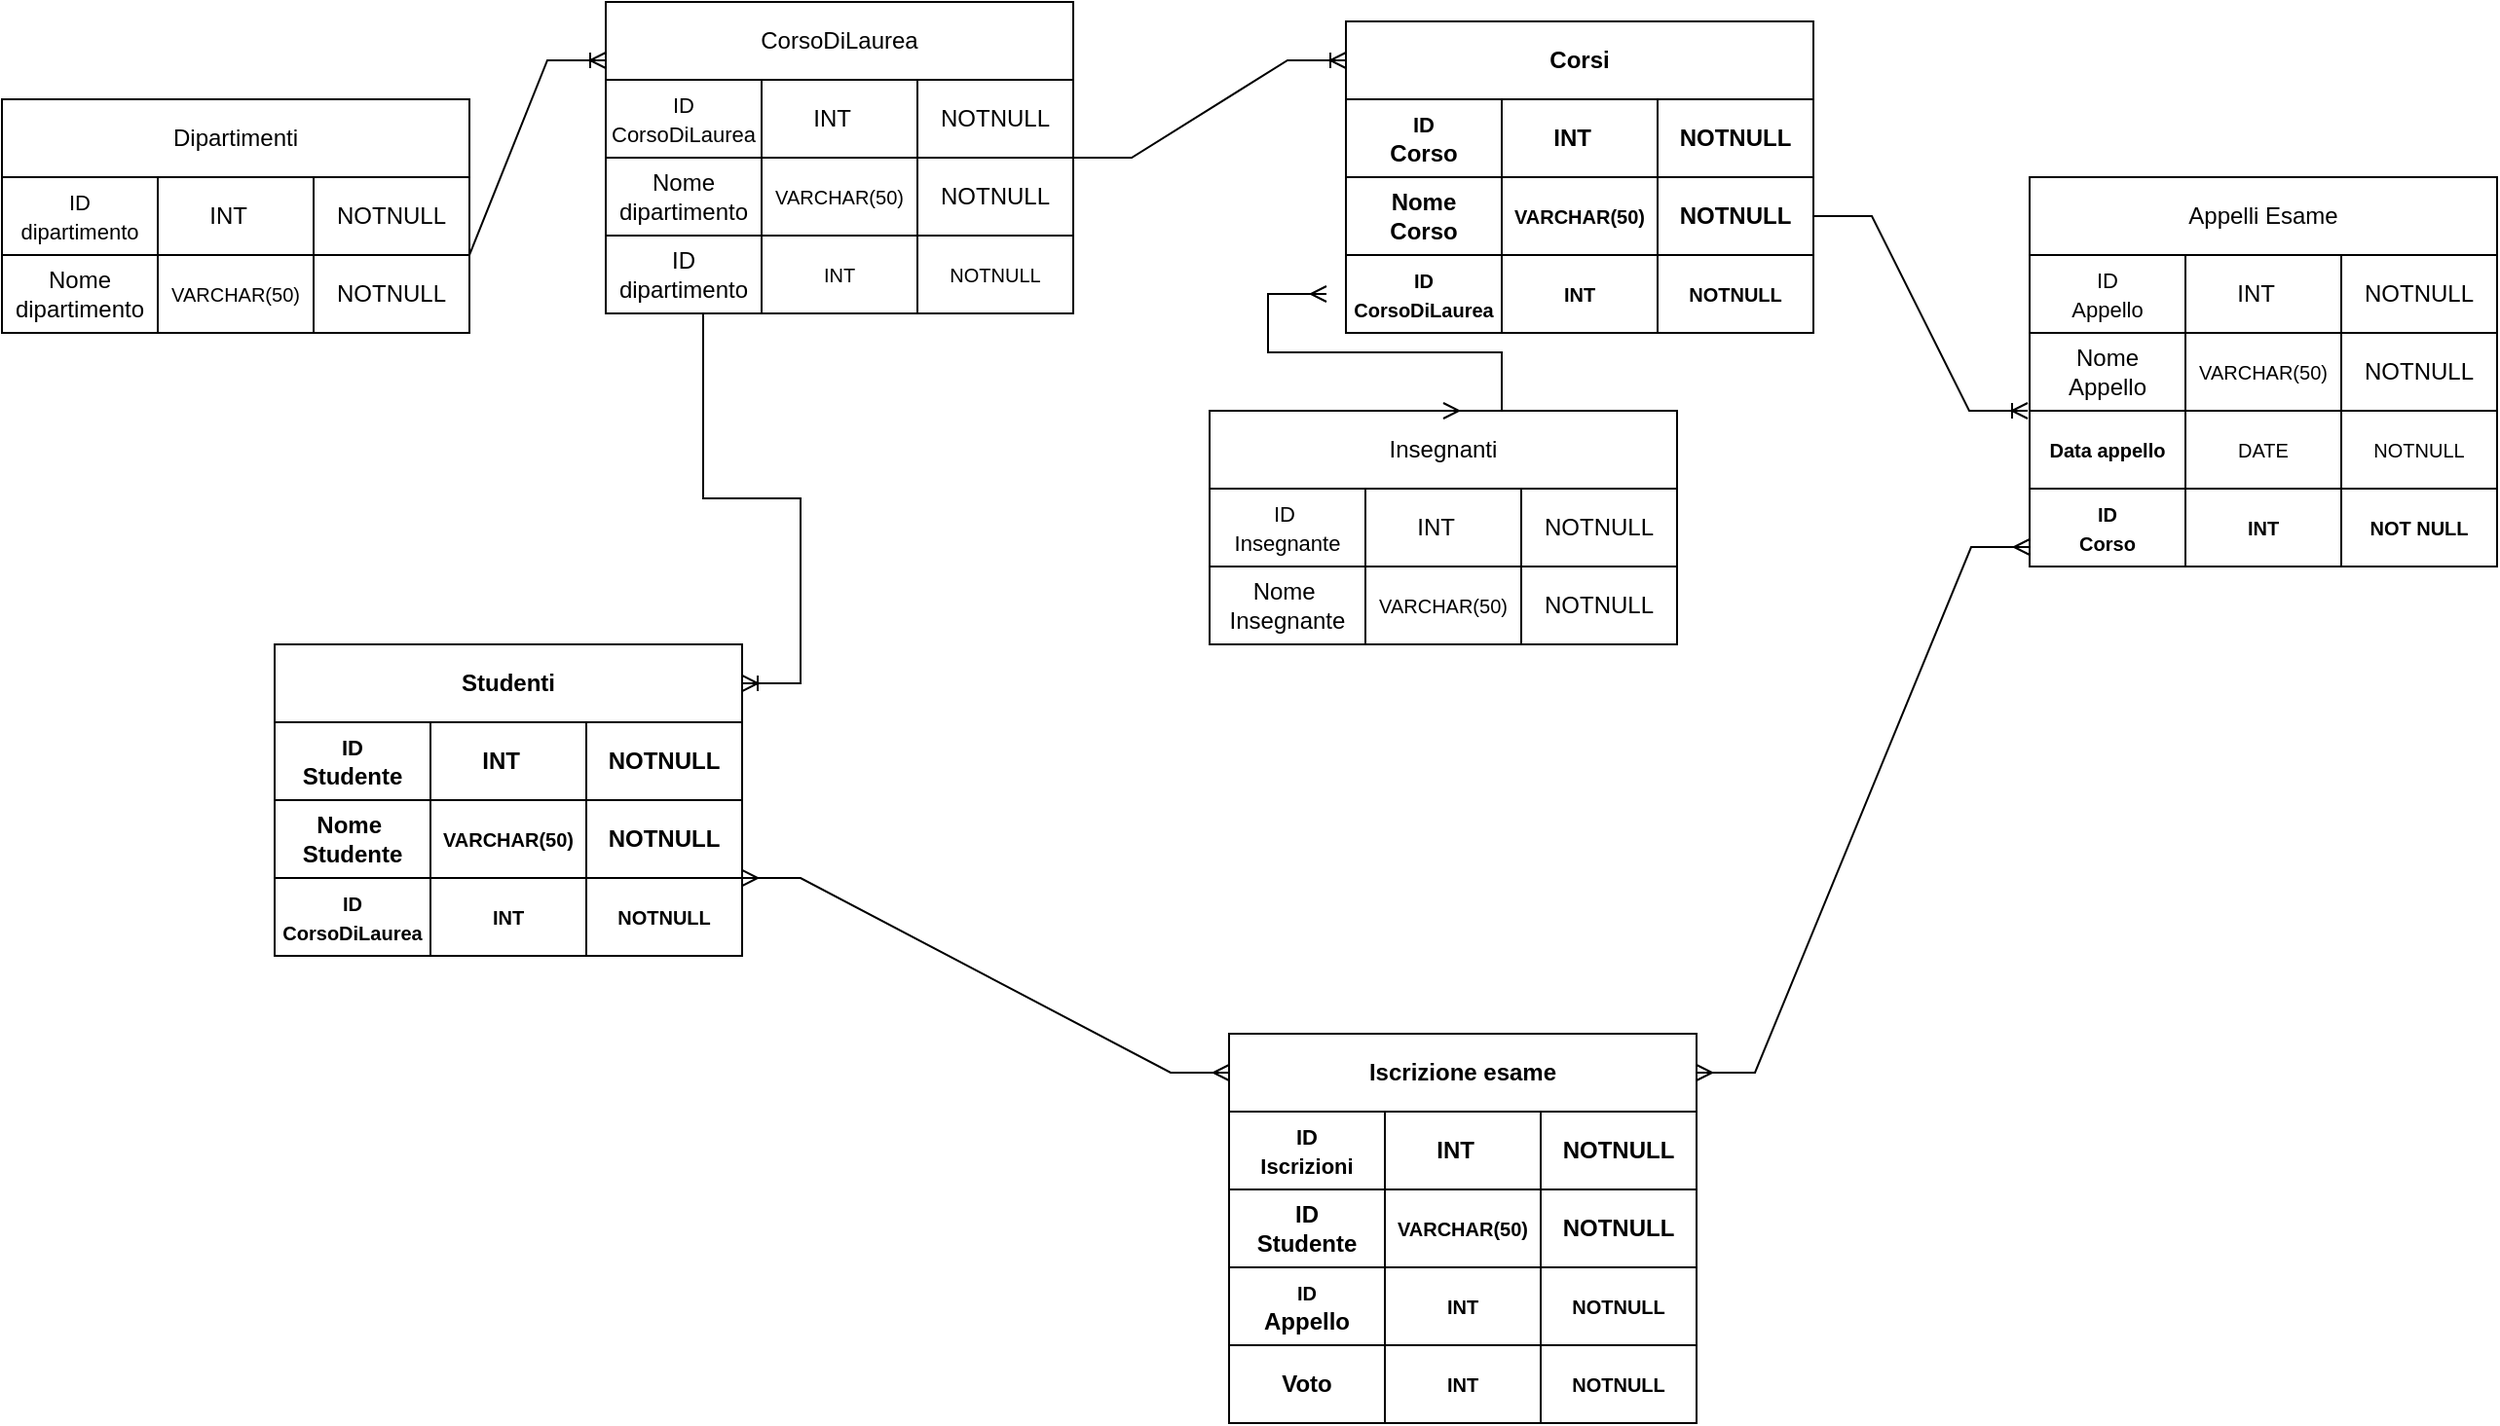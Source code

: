 <mxfile version="21.5.0" type="device">
  <diagram name="Pagina-1" id="AAgcS5ussA7cBJK101wZ">
    <mxGraphModel dx="1569" dy="628" grid="1" gridSize="10" guides="1" tooltips="1" connect="1" arrows="1" fold="1" page="1" pageScale="1" pageWidth="827" pageHeight="1169" math="0" shadow="0">
      <root>
        <mxCell id="0" />
        <mxCell id="1" parent="0" />
        <mxCell id="3Ns6FBt8x6KVGgzo2zOi-1" value="Dipartimenti&lt;br&gt;" style="rounded=0;whiteSpace=wrap;html=1;" vertex="1" parent="1">
          <mxGeometry x="80" y="120" width="240" height="40" as="geometry" />
        </mxCell>
        <mxCell id="3Ns6FBt8x6KVGgzo2zOi-2" value="&lt;font style=&quot;font-size: 11px;&quot;&gt;ID&lt;br&gt;dipartimento&lt;/font&gt;" style="rounded=0;whiteSpace=wrap;html=1;" vertex="1" parent="1">
          <mxGeometry x="80" y="160" width="80" height="40" as="geometry" />
        </mxCell>
        <mxCell id="3Ns6FBt8x6KVGgzo2zOi-3" value="INT&lt;span style=&quot;white-space: pre;&quot;&gt;&#x9;&lt;/span&gt;" style="rounded=0;whiteSpace=wrap;html=1;" vertex="1" parent="1">
          <mxGeometry x="160" y="160" width="80" height="40" as="geometry" />
        </mxCell>
        <mxCell id="3Ns6FBt8x6KVGgzo2zOi-4" value="NOTNULL" style="rounded=0;whiteSpace=wrap;html=1;" vertex="1" parent="1">
          <mxGeometry x="240" y="160" width="80" height="40" as="geometry" />
        </mxCell>
        <mxCell id="3Ns6FBt8x6KVGgzo2zOi-5" value="Nome dipartimento" style="rounded=0;whiteSpace=wrap;html=1;" vertex="1" parent="1">
          <mxGeometry x="80" y="200" width="80" height="40" as="geometry" />
        </mxCell>
        <mxCell id="3Ns6FBt8x6KVGgzo2zOi-6" value="&lt;font style=&quot;font-size: 10px;&quot;&gt;VARCHAR(50)&lt;/font&gt;" style="rounded=0;whiteSpace=wrap;html=1;" vertex="1" parent="1">
          <mxGeometry x="160" y="200" width="80" height="40" as="geometry" />
        </mxCell>
        <mxCell id="3Ns6FBt8x6KVGgzo2zOi-7" value="NOTNULL" style="rounded=0;whiteSpace=wrap;html=1;" vertex="1" parent="1">
          <mxGeometry x="240" y="200" width="80" height="40" as="geometry" />
        </mxCell>
        <mxCell id="3Ns6FBt8x6KVGgzo2zOi-13" value="CorsoDiLaurea" style="rounded=0;whiteSpace=wrap;html=1;" vertex="1" parent="1">
          <mxGeometry x="390" y="70" width="240" height="40" as="geometry" />
        </mxCell>
        <mxCell id="3Ns6FBt8x6KVGgzo2zOi-14" value="&lt;span style=&quot;font-size: 11px;&quot;&gt;ID&lt;br&gt;CorsoDiLaurea&lt;/span&gt;" style="rounded=0;whiteSpace=wrap;html=1;" vertex="1" parent="1">
          <mxGeometry x="390" y="110" width="80" height="40" as="geometry" />
        </mxCell>
        <mxCell id="3Ns6FBt8x6KVGgzo2zOi-15" value="INT&lt;span style=&quot;white-space: pre;&quot;&gt;&#x9;&lt;/span&gt;" style="rounded=0;whiteSpace=wrap;html=1;" vertex="1" parent="1">
          <mxGeometry x="470" y="110" width="80" height="40" as="geometry" />
        </mxCell>
        <mxCell id="3Ns6FBt8x6KVGgzo2zOi-16" value="NOTNULL" style="rounded=0;whiteSpace=wrap;html=1;" vertex="1" parent="1">
          <mxGeometry x="550" y="110" width="80" height="40" as="geometry" />
        </mxCell>
        <mxCell id="3Ns6FBt8x6KVGgzo2zOi-17" value="Nome dipartimento" style="rounded=0;whiteSpace=wrap;html=1;" vertex="1" parent="1">
          <mxGeometry x="390" y="150" width="80" height="40" as="geometry" />
        </mxCell>
        <mxCell id="3Ns6FBt8x6KVGgzo2zOi-18" value="&lt;font style=&quot;font-size: 10px;&quot;&gt;VARCHAR(50)&lt;/font&gt;" style="rounded=0;whiteSpace=wrap;html=1;" vertex="1" parent="1">
          <mxGeometry x="470" y="150" width="80" height="40" as="geometry" />
        </mxCell>
        <mxCell id="3Ns6FBt8x6KVGgzo2zOi-19" value="NOTNULL" style="rounded=0;whiteSpace=wrap;html=1;" vertex="1" parent="1">
          <mxGeometry x="550" y="150" width="80" height="40" as="geometry" />
        </mxCell>
        <mxCell id="3Ns6FBt8x6KVGgzo2zOi-28" value="ID&lt;br&gt;dipartimento" style="rounded=0;whiteSpace=wrap;html=1;" vertex="1" parent="1">
          <mxGeometry x="390" y="190" width="80" height="40" as="geometry" />
        </mxCell>
        <mxCell id="3Ns6FBt8x6KVGgzo2zOi-29" value="&lt;font style=&quot;font-size: 10px;&quot;&gt;INT&lt;/font&gt;" style="rounded=0;whiteSpace=wrap;html=1;" vertex="1" parent="1">
          <mxGeometry x="470" y="190" width="80" height="40" as="geometry" />
        </mxCell>
        <mxCell id="3Ns6FBt8x6KVGgzo2zOi-31" value="&lt;font style=&quot;font-size: 10px;&quot;&gt;NOTNULL&lt;/font&gt;" style="rounded=0;whiteSpace=wrap;html=1;" vertex="1" parent="1">
          <mxGeometry x="550" y="190" width="80" height="40" as="geometry" />
        </mxCell>
        <mxCell id="3Ns6FBt8x6KVGgzo2zOi-32" value="Corsi" style="rounded=0;whiteSpace=wrap;html=1;fontStyle=1" vertex="1" parent="1">
          <mxGeometry x="770" y="80" width="240" height="40" as="geometry" />
        </mxCell>
        <mxCell id="3Ns6FBt8x6KVGgzo2zOi-33" value="&lt;span style=&quot;font-size: 11px;&quot;&gt;ID&lt;br&gt;&lt;/span&gt;Corso" style="rounded=0;whiteSpace=wrap;html=1;fontStyle=1" vertex="1" parent="1">
          <mxGeometry x="770" y="120" width="80" height="40" as="geometry" />
        </mxCell>
        <mxCell id="3Ns6FBt8x6KVGgzo2zOi-34" value="INT&lt;span style=&quot;white-space: pre;&quot;&gt;&#x9;&lt;/span&gt;" style="rounded=0;whiteSpace=wrap;html=1;fontStyle=1" vertex="1" parent="1">
          <mxGeometry x="850" y="120" width="80" height="40" as="geometry" />
        </mxCell>
        <mxCell id="3Ns6FBt8x6KVGgzo2zOi-35" value="NOTNULL" style="rounded=0;whiteSpace=wrap;html=1;fontStyle=1" vertex="1" parent="1">
          <mxGeometry x="930" y="120" width="80" height="40" as="geometry" />
        </mxCell>
        <mxCell id="3Ns6FBt8x6KVGgzo2zOi-36" value="Nome&lt;br&gt;Corso" style="rounded=0;whiteSpace=wrap;html=1;fontStyle=1" vertex="1" parent="1">
          <mxGeometry x="770" y="160" width="80" height="40" as="geometry" />
        </mxCell>
        <mxCell id="3Ns6FBt8x6KVGgzo2zOi-37" value="&lt;font style=&quot;font-size: 10px;&quot;&gt;VARCHAR(50)&lt;/font&gt;" style="rounded=0;whiteSpace=wrap;html=1;fontStyle=1" vertex="1" parent="1">
          <mxGeometry x="850" y="160" width="80" height="40" as="geometry" />
        </mxCell>
        <mxCell id="3Ns6FBt8x6KVGgzo2zOi-38" value="NOTNULL" style="rounded=0;whiteSpace=wrap;html=1;fontStyle=1" vertex="1" parent="1">
          <mxGeometry x="930" y="160" width="80" height="40" as="geometry" />
        </mxCell>
        <mxCell id="3Ns6FBt8x6KVGgzo2zOi-39" value="&lt;font style=&quot;font-size: 10px;&quot;&gt;ID&lt;br&gt;CorsoDiLaurea&lt;/font&gt;" style="rounded=0;whiteSpace=wrap;html=1;fontStyle=1" vertex="1" parent="1">
          <mxGeometry x="770" y="200" width="80" height="40" as="geometry" />
        </mxCell>
        <mxCell id="3Ns6FBt8x6KVGgzo2zOi-40" value="&lt;font style=&quot;font-size: 10px;&quot;&gt;INT&lt;/font&gt;" style="rounded=0;whiteSpace=wrap;html=1;fontStyle=1" vertex="1" parent="1">
          <mxGeometry x="850" y="200" width="80" height="40" as="geometry" />
        </mxCell>
        <mxCell id="3Ns6FBt8x6KVGgzo2zOi-41" value="&lt;font style=&quot;font-size: 10px;&quot;&gt;NOTNULL&lt;/font&gt;" style="rounded=0;whiteSpace=wrap;html=1;fontStyle=1" vertex="1" parent="1">
          <mxGeometry x="930" y="200" width="80" height="40" as="geometry" />
        </mxCell>
        <mxCell id="3Ns6FBt8x6KVGgzo2zOi-42" value="" style="edgeStyle=entityRelationEdgeStyle;fontSize=12;html=1;endArrow=ERoneToMany;rounded=0;" edge="1" parent="1">
          <mxGeometry width="100" height="100" relative="1" as="geometry">
            <mxPoint x="290" y="200" as="sourcePoint" />
            <mxPoint x="390" y="100" as="targetPoint" />
          </mxGeometry>
        </mxCell>
        <mxCell id="3Ns6FBt8x6KVGgzo2zOi-46" value="" style="edgeStyle=entityRelationEdgeStyle;fontSize=12;html=1;endArrow=ERoneToMany;rounded=0;exitX=1;exitY=0;exitDx=0;exitDy=0;" edge="1" parent="1" source="3Ns6FBt8x6KVGgzo2zOi-19" target="3Ns6FBt8x6KVGgzo2zOi-32">
          <mxGeometry width="100" height="100" relative="1" as="geometry">
            <mxPoint x="360" y="380" as="sourcePoint" />
            <mxPoint x="500" y="280" as="targetPoint" />
            <Array as="points">
              <mxPoint x="480" y="270" />
            </Array>
          </mxGeometry>
        </mxCell>
        <mxCell id="3Ns6FBt8x6KVGgzo2zOi-47" value="Insegnanti" style="rounded=0;whiteSpace=wrap;html=1;" vertex="1" parent="1">
          <mxGeometry x="700" y="280" width="240" height="40" as="geometry" />
        </mxCell>
        <mxCell id="3Ns6FBt8x6KVGgzo2zOi-48" value="&lt;span style=&quot;font-size: 11px;&quot;&gt;ID&amp;nbsp;&lt;br&gt;Insegnante&lt;br&gt;&lt;/span&gt;" style="rounded=0;whiteSpace=wrap;html=1;" vertex="1" parent="1">
          <mxGeometry x="700" y="320" width="80" height="40" as="geometry" />
        </mxCell>
        <mxCell id="3Ns6FBt8x6KVGgzo2zOi-49" value="INT&lt;span style=&quot;white-space: pre;&quot;&gt;&#x9;&lt;/span&gt;" style="rounded=0;whiteSpace=wrap;html=1;" vertex="1" parent="1">
          <mxGeometry x="780" y="320" width="80" height="40" as="geometry" />
        </mxCell>
        <mxCell id="3Ns6FBt8x6KVGgzo2zOi-50" value="NOTNULL" style="rounded=0;whiteSpace=wrap;html=1;" vertex="1" parent="1">
          <mxGeometry x="860" y="320" width="80" height="40" as="geometry" />
        </mxCell>
        <mxCell id="3Ns6FBt8x6KVGgzo2zOi-51" value="Nome&amp;nbsp;&lt;br&gt;Insegnante" style="rounded=0;whiteSpace=wrap;html=1;" vertex="1" parent="1">
          <mxGeometry x="700" y="360" width="80" height="40" as="geometry" />
        </mxCell>
        <mxCell id="3Ns6FBt8x6KVGgzo2zOi-52" value="&lt;font style=&quot;font-size: 10px;&quot;&gt;VARCHAR(50)&lt;/font&gt;" style="rounded=0;whiteSpace=wrap;html=1;" vertex="1" parent="1">
          <mxGeometry x="780" y="360" width="80" height="40" as="geometry" />
        </mxCell>
        <mxCell id="3Ns6FBt8x6KVGgzo2zOi-53" value="NOTNULL" style="rounded=0;whiteSpace=wrap;html=1;" vertex="1" parent="1">
          <mxGeometry x="860" y="360" width="80" height="40" as="geometry" />
        </mxCell>
        <mxCell id="3Ns6FBt8x6KVGgzo2zOi-57" value="" style="edgeStyle=entityRelationEdgeStyle;fontSize=12;html=1;endArrow=ERmany;startArrow=ERmany;rounded=0;exitX=0.5;exitY=0;exitDx=0;exitDy=0;" edge="1" parent="1" source="3Ns6FBt8x6KVGgzo2zOi-47">
          <mxGeometry width="100" height="100" relative="1" as="geometry">
            <mxPoint x="280" y="430" as="sourcePoint" />
            <mxPoint x="760" y="220" as="targetPoint" />
          </mxGeometry>
        </mxCell>
        <mxCell id="3Ns6FBt8x6KVGgzo2zOi-58" value="Appelli Esame" style="rounded=0;whiteSpace=wrap;html=1;" vertex="1" parent="1">
          <mxGeometry x="1121" y="160" width="240" height="40" as="geometry" />
        </mxCell>
        <mxCell id="3Ns6FBt8x6KVGgzo2zOi-59" value="&lt;span style=&quot;font-size: 11px;&quot;&gt;ID&lt;br&gt;Appello&lt;br&gt;&lt;/span&gt;" style="rounded=0;whiteSpace=wrap;html=1;" vertex="1" parent="1">
          <mxGeometry x="1121" y="200" width="80" height="40" as="geometry" />
        </mxCell>
        <mxCell id="3Ns6FBt8x6KVGgzo2zOi-60" value="INT&lt;span style=&quot;white-space: pre;&quot;&gt;&#x9;&lt;/span&gt;" style="rounded=0;whiteSpace=wrap;html=1;" vertex="1" parent="1">
          <mxGeometry x="1201" y="200" width="80" height="40" as="geometry" />
        </mxCell>
        <mxCell id="3Ns6FBt8x6KVGgzo2zOi-61" value="NOTNULL" style="rounded=0;whiteSpace=wrap;html=1;" vertex="1" parent="1">
          <mxGeometry x="1281" y="200" width="80" height="40" as="geometry" />
        </mxCell>
        <mxCell id="3Ns6FBt8x6KVGgzo2zOi-62" value="Nome&lt;br&gt;Appello" style="rounded=0;whiteSpace=wrap;html=1;" vertex="1" parent="1">
          <mxGeometry x="1121" y="240" width="80" height="40" as="geometry" />
        </mxCell>
        <mxCell id="3Ns6FBt8x6KVGgzo2zOi-63" value="&lt;font style=&quot;font-size: 10px;&quot;&gt;VARCHAR(50)&lt;/font&gt;" style="rounded=0;whiteSpace=wrap;html=1;" vertex="1" parent="1">
          <mxGeometry x="1201" y="240" width="80" height="40" as="geometry" />
        </mxCell>
        <mxCell id="3Ns6FBt8x6KVGgzo2zOi-64" value="NOTNULL" style="rounded=0;whiteSpace=wrap;html=1;" vertex="1" parent="1">
          <mxGeometry x="1281" y="240" width="80" height="40" as="geometry" />
        </mxCell>
        <mxCell id="3Ns6FBt8x6KVGgzo2zOi-65" value="&lt;span style=&quot;font-size: 10px;&quot;&gt;Data appello&lt;/span&gt;" style="rounded=0;whiteSpace=wrap;html=1;fontStyle=1" vertex="1" parent="1">
          <mxGeometry x="1121" y="280" width="80" height="40" as="geometry" />
        </mxCell>
        <mxCell id="3Ns6FBt8x6KVGgzo2zOi-66" value="&lt;span style=&quot;font-size: 10px;&quot;&gt;DATE&lt;/span&gt;" style="rounded=0;whiteSpace=wrap;html=1;" vertex="1" parent="1">
          <mxGeometry x="1201" y="280" width="80" height="40" as="geometry" />
        </mxCell>
        <mxCell id="3Ns6FBt8x6KVGgzo2zOi-67" value="&lt;font style=&quot;font-size: 10px;&quot;&gt;NOTNULL&lt;/font&gt;" style="rounded=0;whiteSpace=wrap;html=1;" vertex="1" parent="1">
          <mxGeometry x="1281" y="280" width="80" height="40" as="geometry" />
        </mxCell>
        <mxCell id="3Ns6FBt8x6KVGgzo2zOi-68" value="&lt;span style=&quot;font-size: 10px;&quot;&gt;ID&lt;br&gt;Corso&lt;br&gt;&lt;/span&gt;" style="rounded=0;whiteSpace=wrap;html=1;fontStyle=1" vertex="1" parent="1">
          <mxGeometry x="1121" y="320" width="80" height="40" as="geometry" />
        </mxCell>
        <mxCell id="3Ns6FBt8x6KVGgzo2zOi-69" value="&lt;span style=&quot;font-size: 10px;&quot;&gt;INT&lt;/span&gt;" style="rounded=0;whiteSpace=wrap;html=1;fontStyle=1" vertex="1" parent="1">
          <mxGeometry x="1201" y="320" width="80" height="40" as="geometry" />
        </mxCell>
        <mxCell id="3Ns6FBt8x6KVGgzo2zOi-70" value="&lt;span style=&quot;font-size: 10px;&quot;&gt;NOT NULL&lt;/span&gt;" style="rounded=0;whiteSpace=wrap;html=1;fontStyle=1" vertex="1" parent="1">
          <mxGeometry x="1281" y="320" width="80" height="40" as="geometry" />
        </mxCell>
        <mxCell id="3Ns6FBt8x6KVGgzo2zOi-71" value="Studenti" style="rounded=0;whiteSpace=wrap;html=1;fontStyle=1" vertex="1" parent="1">
          <mxGeometry x="220" y="400" width="240" height="40" as="geometry" />
        </mxCell>
        <mxCell id="3Ns6FBt8x6KVGgzo2zOi-72" value="&lt;span style=&quot;font-size: 11px;&quot;&gt;ID&lt;br&gt;&lt;/span&gt;Studente" style="rounded=0;whiteSpace=wrap;html=1;fontStyle=1" vertex="1" parent="1">
          <mxGeometry x="220" y="440" width="80" height="40" as="geometry" />
        </mxCell>
        <mxCell id="3Ns6FBt8x6KVGgzo2zOi-73" value="INT&lt;span style=&quot;white-space: pre;&quot;&gt;&#x9;&lt;/span&gt;" style="rounded=0;whiteSpace=wrap;html=1;fontStyle=1" vertex="1" parent="1">
          <mxGeometry x="300" y="440" width="80" height="40" as="geometry" />
        </mxCell>
        <mxCell id="3Ns6FBt8x6KVGgzo2zOi-74" value="NOTNULL" style="rounded=0;whiteSpace=wrap;html=1;fontStyle=1" vertex="1" parent="1">
          <mxGeometry x="380" y="440" width="80" height="40" as="geometry" />
        </mxCell>
        <mxCell id="3Ns6FBt8x6KVGgzo2zOi-75" value="Nome&amp;nbsp;&lt;br&gt;Studente" style="rounded=0;whiteSpace=wrap;html=1;fontStyle=1" vertex="1" parent="1">
          <mxGeometry x="220" y="480" width="80" height="40" as="geometry" />
        </mxCell>
        <mxCell id="3Ns6FBt8x6KVGgzo2zOi-76" value="&lt;font style=&quot;font-size: 10px;&quot;&gt;VARCHAR(50)&lt;/font&gt;" style="rounded=0;whiteSpace=wrap;html=1;fontStyle=1" vertex="1" parent="1">
          <mxGeometry x="300" y="480" width="80" height="40" as="geometry" />
        </mxCell>
        <mxCell id="3Ns6FBt8x6KVGgzo2zOi-77" value="NOTNULL" style="rounded=0;whiteSpace=wrap;html=1;fontStyle=1" vertex="1" parent="1">
          <mxGeometry x="380" y="480" width="80" height="40" as="geometry" />
        </mxCell>
        <mxCell id="3Ns6FBt8x6KVGgzo2zOi-78" value="&lt;font style=&quot;font-size: 10px;&quot;&gt;ID&lt;br&gt;CorsoDiLaurea&lt;/font&gt;" style="rounded=0;whiteSpace=wrap;html=1;fontStyle=1" vertex="1" parent="1">
          <mxGeometry x="220" y="520" width="80" height="40" as="geometry" />
        </mxCell>
        <mxCell id="3Ns6FBt8x6KVGgzo2zOi-79" value="&lt;font style=&quot;font-size: 10px;&quot;&gt;INT&lt;/font&gt;" style="rounded=0;whiteSpace=wrap;html=1;fontStyle=1" vertex="1" parent="1">
          <mxGeometry x="300" y="520" width="80" height="40" as="geometry" />
        </mxCell>
        <mxCell id="3Ns6FBt8x6KVGgzo2zOi-80" value="&lt;font style=&quot;font-size: 10px;&quot;&gt;NOTNULL&lt;/font&gt;" style="rounded=0;whiteSpace=wrap;html=1;fontStyle=1" vertex="1" parent="1">
          <mxGeometry x="380" y="520" width="80" height="40" as="geometry" />
        </mxCell>
        <mxCell id="3Ns6FBt8x6KVGgzo2zOi-81" value="Iscrizione esame" style="rounded=0;whiteSpace=wrap;html=1;fontStyle=1" vertex="1" parent="1">
          <mxGeometry x="710" y="600" width="240" height="40" as="geometry" />
        </mxCell>
        <mxCell id="3Ns6FBt8x6KVGgzo2zOi-82" value="&lt;span style=&quot;font-size: 11px;&quot;&gt;ID&lt;br&gt;Iscrizioni&lt;br&gt;&lt;/span&gt;" style="rounded=0;whiteSpace=wrap;html=1;fontStyle=1" vertex="1" parent="1">
          <mxGeometry x="710" y="640" width="80" height="40" as="geometry" />
        </mxCell>
        <mxCell id="3Ns6FBt8x6KVGgzo2zOi-83" value="INT&lt;span style=&quot;white-space: pre;&quot;&gt;&#x9;&lt;/span&gt;" style="rounded=0;whiteSpace=wrap;html=1;fontStyle=1" vertex="1" parent="1">
          <mxGeometry x="790" y="640" width="80" height="40" as="geometry" />
        </mxCell>
        <mxCell id="3Ns6FBt8x6KVGgzo2zOi-84" value="NOTNULL" style="rounded=0;whiteSpace=wrap;html=1;fontStyle=1" vertex="1" parent="1">
          <mxGeometry x="870" y="640" width="80" height="40" as="geometry" />
        </mxCell>
        <mxCell id="3Ns6FBt8x6KVGgzo2zOi-85" value="ID&lt;br&gt;Studente" style="rounded=0;whiteSpace=wrap;html=1;fontStyle=1" vertex="1" parent="1">
          <mxGeometry x="710" y="680" width="80" height="40" as="geometry" />
        </mxCell>
        <mxCell id="3Ns6FBt8x6KVGgzo2zOi-86" value="&lt;font style=&quot;font-size: 10px;&quot;&gt;VARCHAR(50)&lt;/font&gt;" style="rounded=0;whiteSpace=wrap;html=1;fontStyle=1" vertex="1" parent="1">
          <mxGeometry x="790" y="680" width="80" height="40" as="geometry" />
        </mxCell>
        <mxCell id="3Ns6FBt8x6KVGgzo2zOi-87" value="NOTNULL" style="rounded=0;whiteSpace=wrap;html=1;fontStyle=1" vertex="1" parent="1">
          <mxGeometry x="870" y="680" width="80" height="40" as="geometry" />
        </mxCell>
        <mxCell id="3Ns6FBt8x6KVGgzo2zOi-88" value="&lt;span style=&quot;font-size: 10px;&quot;&gt;ID&lt;br&gt;&lt;/span&gt;Appello" style="rounded=0;whiteSpace=wrap;html=1;fontStyle=1" vertex="1" parent="1">
          <mxGeometry x="710" y="720" width="80" height="40" as="geometry" />
        </mxCell>
        <mxCell id="3Ns6FBt8x6KVGgzo2zOi-89" value="&lt;font style=&quot;font-size: 10px;&quot;&gt;INT&lt;/font&gt;" style="rounded=0;whiteSpace=wrap;html=1;fontStyle=1" vertex="1" parent="1">
          <mxGeometry x="790" y="720" width="80" height="40" as="geometry" />
        </mxCell>
        <mxCell id="3Ns6FBt8x6KVGgzo2zOi-90" value="&lt;font style=&quot;font-size: 10px;&quot;&gt;NOTNULL&lt;/font&gt;" style="rounded=0;whiteSpace=wrap;html=1;fontStyle=1" vertex="1" parent="1">
          <mxGeometry x="870" y="720" width="80" height="40" as="geometry" />
        </mxCell>
        <mxCell id="3Ns6FBt8x6KVGgzo2zOi-91" value="" style="edgeStyle=entityRelationEdgeStyle;fontSize=12;html=1;endArrow=ERoneToMany;rounded=0;exitX=1;exitY=0.5;exitDx=0;exitDy=0;" edge="1" parent="1" source="3Ns6FBt8x6KVGgzo2zOi-38">
          <mxGeometry width="100" height="100" relative="1" as="geometry">
            <mxPoint x="640" y="160" as="sourcePoint" />
            <mxPoint x="1120" y="280" as="targetPoint" />
            <Array as="points">
              <mxPoint x="490" y="280" />
            </Array>
          </mxGeometry>
        </mxCell>
        <mxCell id="3Ns6FBt8x6KVGgzo2zOi-93" value="&lt;font style=&quot;font-size: 12px;&quot;&gt;Voto&lt;/font&gt;" style="rounded=0;whiteSpace=wrap;html=1;fontStyle=1" vertex="1" parent="1">
          <mxGeometry x="710" y="760" width="80" height="40" as="geometry" />
        </mxCell>
        <mxCell id="3Ns6FBt8x6KVGgzo2zOi-94" value="&lt;font style=&quot;font-size: 10px;&quot;&gt;INT&lt;/font&gt;" style="rounded=0;whiteSpace=wrap;html=1;fontStyle=1" vertex="1" parent="1">
          <mxGeometry x="790" y="760" width="80" height="40" as="geometry" />
        </mxCell>
        <mxCell id="3Ns6FBt8x6KVGgzo2zOi-95" value="&lt;font style=&quot;font-size: 10px;&quot;&gt;NOTNULL&lt;/font&gt;" style="rounded=0;whiteSpace=wrap;html=1;fontStyle=1" vertex="1" parent="1">
          <mxGeometry x="870" y="760" width="80" height="40" as="geometry" />
        </mxCell>
        <mxCell id="3Ns6FBt8x6KVGgzo2zOi-99" value="" style="edgeStyle=entityRelationEdgeStyle;fontSize=12;html=1;endArrow=ERoneToMany;rounded=0;exitX=1;exitY=1;exitDx=0;exitDy=0;entryX=1;entryY=0.5;entryDx=0;entryDy=0;" edge="1" parent="1" source="3Ns6FBt8x6KVGgzo2zOi-28" target="3Ns6FBt8x6KVGgzo2zOi-71">
          <mxGeometry width="100" height="100" relative="1" as="geometry">
            <mxPoint x="220" y="300" as="sourcePoint" />
            <mxPoint x="360" y="310" as="targetPoint" />
          </mxGeometry>
        </mxCell>
        <mxCell id="3Ns6FBt8x6KVGgzo2zOi-103" value="" style="edgeStyle=entityRelationEdgeStyle;fontSize=12;html=1;endArrow=ERmany;startArrow=ERmany;rounded=0;entryX=0;entryY=0.75;entryDx=0;entryDy=0;" edge="1" parent="1" target="3Ns6FBt8x6KVGgzo2zOi-68">
          <mxGeometry width="100" height="100" relative="1" as="geometry">
            <mxPoint x="950" y="620" as="sourcePoint" />
            <mxPoint x="1050" y="520" as="targetPoint" />
          </mxGeometry>
        </mxCell>
        <mxCell id="3Ns6FBt8x6KVGgzo2zOi-104" value="" style="edgeStyle=entityRelationEdgeStyle;fontSize=12;html=1;endArrow=ERmany;startArrow=ERmany;rounded=0;entryX=1;entryY=0;entryDx=0;entryDy=0;exitX=0;exitY=0.5;exitDx=0;exitDy=0;" edge="1" parent="1" source="3Ns6FBt8x6KVGgzo2zOi-81" target="3Ns6FBt8x6KVGgzo2zOi-80">
          <mxGeometry width="100" height="100" relative="1" as="geometry">
            <mxPoint x="620" y="620" as="sourcePoint" />
            <mxPoint x="720" y="520" as="targetPoint" />
          </mxGeometry>
        </mxCell>
      </root>
    </mxGraphModel>
  </diagram>
</mxfile>
